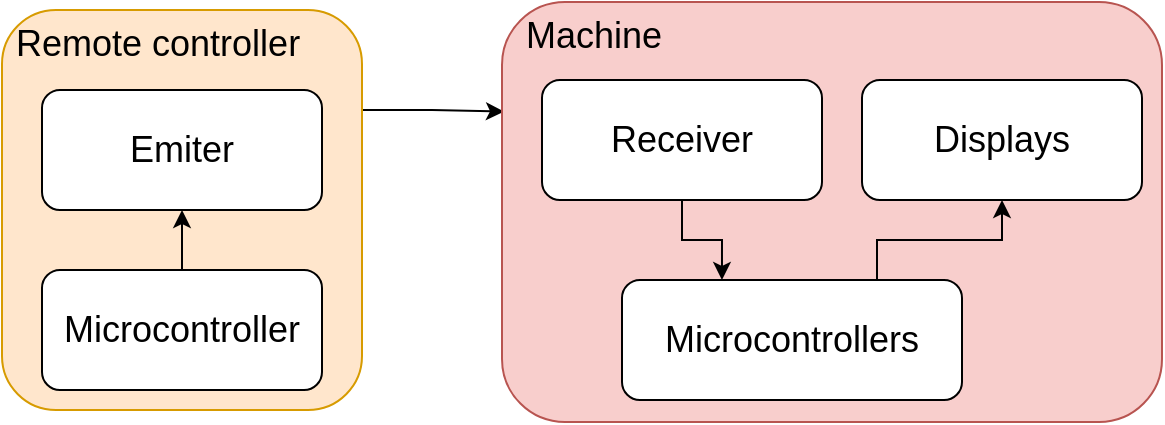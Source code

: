 <mxfile version="21.6.5" type="device">
  <diagram name="Page-1" id="iIeQYk8Ec7GAi2xhFV9x">
    <mxGraphModel dx="1114" dy="576" grid="1" gridSize="10" guides="1" tooltips="1" connect="1" arrows="1" fold="1" page="1" pageScale="1" pageWidth="850" pageHeight="1100" math="0" shadow="0">
      <root>
        <mxCell id="0" />
        <mxCell id="1" parent="0" />
        <mxCell id="WPBDb9YMmMVBLjs6uNiz-7" style="edgeStyle=orthogonalEdgeStyle;rounded=0;orthogonalLoop=1;jettySize=auto;html=1;exitX=1;exitY=0.25;exitDx=0;exitDy=0;entryX=0.003;entryY=0.261;entryDx=0;entryDy=0;entryPerimeter=0;" parent="1" source="WPBDb9YMmMVBLjs6uNiz-1" target="WPBDb9YMmMVBLjs6uNiz-6" edge="1">
          <mxGeometry relative="1" as="geometry" />
        </mxCell>
        <mxCell id="WPBDb9YMmMVBLjs6uNiz-1" value="&amp;nbsp;Remote controller" style="rounded=1;whiteSpace=wrap;html=1;fillColor=#ffe6cc;strokeColor=#d79b00;verticalAlign=top;align=left;fontSize=18;" parent="1" vertex="1">
          <mxGeometry x="140" y="170" width="180" height="200" as="geometry" />
        </mxCell>
        <mxCell id="WPBDb9YMmMVBLjs6uNiz-4" style="edgeStyle=orthogonalEdgeStyle;rounded=0;orthogonalLoop=1;jettySize=auto;html=1;exitX=0.5;exitY=0;exitDx=0;exitDy=0;entryX=0.5;entryY=1;entryDx=0;entryDy=0;" parent="1" source="WPBDb9YMmMVBLjs6uNiz-2" target="WPBDb9YMmMVBLjs6uNiz-3" edge="1">
          <mxGeometry relative="1" as="geometry" />
        </mxCell>
        <mxCell id="WPBDb9YMmMVBLjs6uNiz-2" value="Microcontroller" style="rounded=1;whiteSpace=wrap;html=1;fontSize=18;" parent="1" vertex="1">
          <mxGeometry x="160" y="300" width="140" height="60" as="geometry" />
        </mxCell>
        <mxCell id="WPBDb9YMmMVBLjs6uNiz-3" value="Emiter" style="rounded=1;whiteSpace=wrap;html=1;fontSize=18;" parent="1" vertex="1">
          <mxGeometry x="160" y="210" width="140" height="60" as="geometry" />
        </mxCell>
        <mxCell id="WPBDb9YMmMVBLjs6uNiz-6" value="&amp;nbsp; Machine" style="rounded=1;whiteSpace=wrap;html=1;fillColor=#f8cecc;strokeColor=#b85450;verticalAlign=top;align=left;fontSize=18;" parent="1" vertex="1">
          <mxGeometry x="390" y="166" width="330" height="210" as="geometry" />
        </mxCell>
        <mxCell id="WPBDb9YMmMVBLjs6uNiz-12" style="edgeStyle=orthogonalEdgeStyle;rounded=0;orthogonalLoop=1;jettySize=auto;html=1;exitX=0.75;exitY=0;exitDx=0;exitDy=0;" parent="1" source="WPBDb9YMmMVBLjs6uNiz-8" target="WPBDb9YMmMVBLjs6uNiz-11" edge="1">
          <mxGeometry relative="1" as="geometry" />
        </mxCell>
        <mxCell id="WPBDb9YMmMVBLjs6uNiz-8" value="Microcontrollers" style="rounded=1;whiteSpace=wrap;html=1;fontSize=18;" parent="1" vertex="1">
          <mxGeometry x="450" y="305" width="170" height="60" as="geometry" />
        </mxCell>
        <mxCell id="WPBDb9YMmMVBLjs6uNiz-10" style="edgeStyle=orthogonalEdgeStyle;rounded=0;orthogonalLoop=1;jettySize=auto;html=1;exitX=0.5;exitY=1;exitDx=0;exitDy=0;entryX=0.294;entryY=0;entryDx=0;entryDy=0;entryPerimeter=0;" parent="1" source="WPBDb9YMmMVBLjs6uNiz-9" target="WPBDb9YMmMVBLjs6uNiz-8" edge="1">
          <mxGeometry relative="1" as="geometry" />
        </mxCell>
        <mxCell id="WPBDb9YMmMVBLjs6uNiz-9" value="Receiver" style="rounded=1;whiteSpace=wrap;html=1;fontSize=18;" parent="1" vertex="1">
          <mxGeometry x="410" y="205" width="140" height="60" as="geometry" />
        </mxCell>
        <mxCell id="WPBDb9YMmMVBLjs6uNiz-11" value="Displays" style="rounded=1;whiteSpace=wrap;html=1;fontSize=18;" parent="1" vertex="1">
          <mxGeometry x="570" y="205" width="140" height="60" as="geometry" />
        </mxCell>
      </root>
    </mxGraphModel>
  </diagram>
</mxfile>
